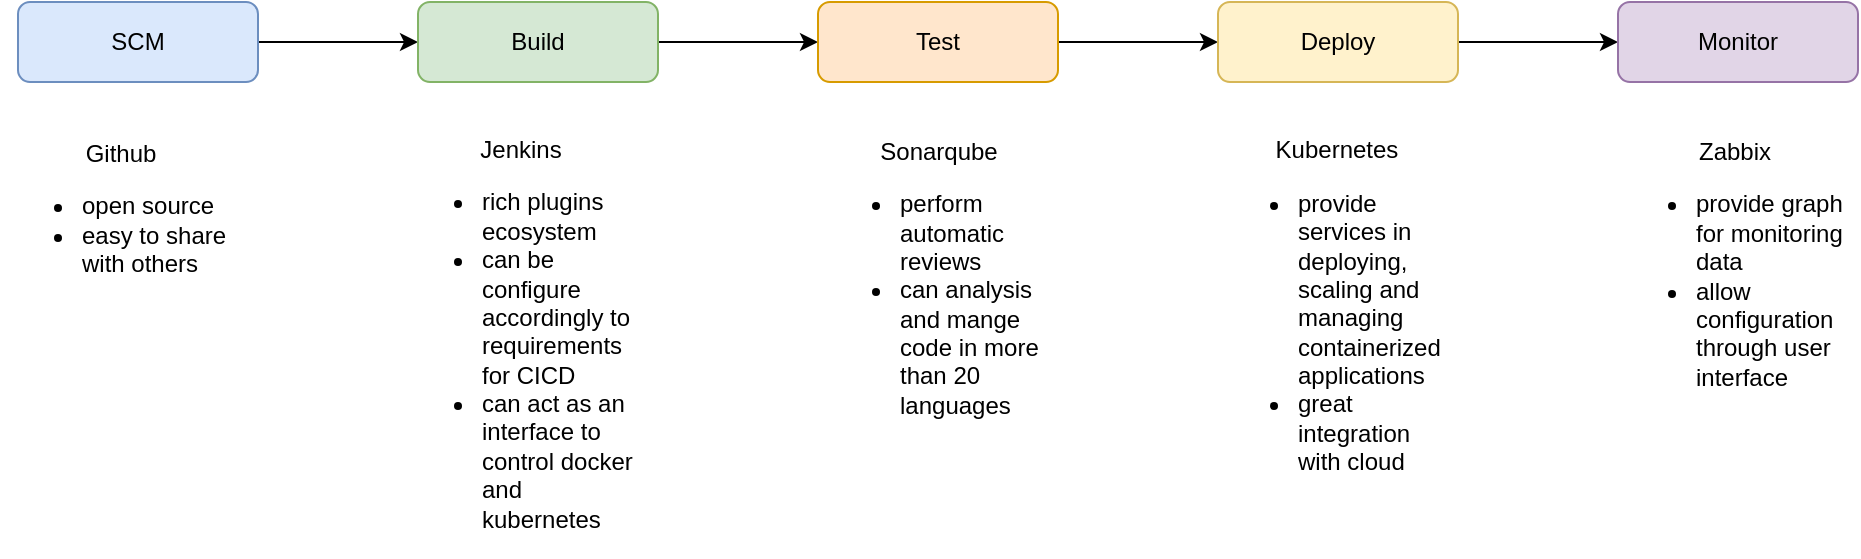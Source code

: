 <mxfile version="13.1.8" type="github"><diagram id="C5RBs43oDa-KdzZeNtuy" name="Page-1"><mxGraphModel dx="868" dy="450" grid="1" gridSize="10" guides="1" tooltips="1" connect="1" arrows="1" fold="1" page="1" pageScale="1" pageWidth="827" pageHeight="1169" math="0" shadow="0"><root><mxCell id="WIyWlLk6GJQsqaUBKTNV-0"/><mxCell id="WIyWlLk6GJQsqaUBKTNV-1" parent="WIyWlLk6GJQsqaUBKTNV-0"/><mxCell id="EoEsOYUv7roFC5pfYE2B-16" value="" style="edgeStyle=orthogonalEdgeStyle;rounded=0;orthogonalLoop=1;jettySize=auto;html=1;" edge="1" parent="WIyWlLk6GJQsqaUBKTNV-1" source="WIyWlLk6GJQsqaUBKTNV-3" target="EoEsOYUv7roFC5pfYE2B-15"><mxGeometry relative="1" as="geometry"/></mxCell><mxCell id="WIyWlLk6GJQsqaUBKTNV-3" value="SCM" style="rounded=1;whiteSpace=wrap;html=1;fontSize=12;glass=0;strokeWidth=1;shadow=0;fillColor=#dae8fc;strokeColor=#6c8ebf;" parent="WIyWlLk6GJQsqaUBKTNV-1" vertex="1"><mxGeometry x="29" y="130" width="120" height="40" as="geometry"/></mxCell><mxCell id="EoEsOYUv7roFC5pfYE2B-18" value="" style="edgeStyle=orthogonalEdgeStyle;rounded=0;orthogonalLoop=1;jettySize=auto;html=1;" edge="1" parent="WIyWlLk6GJQsqaUBKTNV-1" source="EoEsOYUv7roFC5pfYE2B-15" target="EoEsOYUv7roFC5pfYE2B-17"><mxGeometry relative="1" as="geometry"/></mxCell><mxCell id="EoEsOYUv7roFC5pfYE2B-15" value="Build" style="rounded=1;whiteSpace=wrap;html=1;fontSize=12;glass=0;strokeWidth=1;shadow=0;fillColor=#d5e8d4;strokeColor=#82b366;" vertex="1" parent="WIyWlLk6GJQsqaUBKTNV-1"><mxGeometry x="229" y="130" width="120" height="40" as="geometry"/></mxCell><mxCell id="EoEsOYUv7roFC5pfYE2B-20" value="" style="edgeStyle=orthogonalEdgeStyle;rounded=0;orthogonalLoop=1;jettySize=auto;html=1;" edge="1" parent="WIyWlLk6GJQsqaUBKTNV-1" source="EoEsOYUv7roFC5pfYE2B-17" target="EoEsOYUv7roFC5pfYE2B-19"><mxGeometry relative="1" as="geometry"/></mxCell><mxCell id="EoEsOYUv7roFC5pfYE2B-17" value="Test" style="rounded=1;whiteSpace=wrap;html=1;fontSize=12;glass=0;strokeWidth=1;shadow=0;fillColor=#ffe6cc;strokeColor=#d79b00;" vertex="1" parent="WIyWlLk6GJQsqaUBKTNV-1"><mxGeometry x="429" y="130" width="120" height="40" as="geometry"/></mxCell><mxCell id="EoEsOYUv7roFC5pfYE2B-28" value="" style="edgeStyle=orthogonalEdgeStyle;rounded=0;orthogonalLoop=1;jettySize=auto;html=1;" edge="1" parent="WIyWlLk6GJQsqaUBKTNV-1" source="EoEsOYUv7roFC5pfYE2B-19" target="EoEsOYUv7roFC5pfYE2B-27"><mxGeometry relative="1" as="geometry"/></mxCell><mxCell id="EoEsOYUv7roFC5pfYE2B-19" value="Deploy" style="rounded=1;whiteSpace=wrap;html=1;fontSize=12;glass=0;strokeWidth=1;shadow=0;fillColor=#fff2cc;strokeColor=#d6b656;" vertex="1" parent="WIyWlLk6GJQsqaUBKTNV-1"><mxGeometry x="629" y="130" width="120" height="40" as="geometry"/></mxCell><mxCell id="EoEsOYUv7roFC5pfYE2B-27" value="Monitor" style="rounded=1;whiteSpace=wrap;html=1;fontSize=12;glass=0;strokeWidth=1;shadow=0;fillColor=#e1d5e7;strokeColor=#9673a6;" vertex="1" parent="WIyWlLk6GJQsqaUBKTNV-1"><mxGeometry x="829" y="130" width="120" height="40" as="geometry"/></mxCell><mxCell id="EoEsOYUv7roFC5pfYE2B-29" value="Github&lt;br&gt;&lt;ul&gt;&lt;li style=&quot;text-align: left&quot;&gt;open source&lt;/li&gt;&lt;li style=&quot;text-align: left&quot;&gt;easy to share with others&lt;/li&gt;&lt;/ul&gt;" style="text;html=1;strokeColor=none;fillColor=none;align=center;verticalAlign=middle;whiteSpace=wrap;rounded=0;" vertex="1" parent="WIyWlLk6GJQsqaUBKTNV-1"><mxGeometry x="20" y="229" width="121" height="20" as="geometry"/></mxCell><mxCell id="EoEsOYUv7roFC5pfYE2B-31" value="Jenkins&lt;br&gt;&lt;ul&gt;&lt;li style=&quot;text-align: left&quot;&gt;rich plugins ecosystem&lt;/li&gt;&lt;li style=&quot;text-align: left&quot;&gt;can be configure accordingly to requirements for CICD&lt;/li&gt;&lt;li style=&quot;text-align: left&quot;&gt;can act as an interface to control docker and kubernetes&lt;/li&gt;&lt;/ul&gt;" style="text;html=1;strokeColor=none;fillColor=none;align=center;verticalAlign=middle;whiteSpace=wrap;rounded=0;" vertex="1" parent="WIyWlLk6GJQsqaUBKTNV-1"><mxGeometry x="220" y="292" width="121" height="20" as="geometry"/></mxCell><mxCell id="EoEsOYUv7roFC5pfYE2B-36" value="Sonarqube&lt;br&gt;&lt;ul&gt;&lt;li style=&quot;text-align: left&quot;&gt;perform automatic reviews&lt;/li&gt;&lt;li style=&quot;text-align: left&quot;&gt;can analysis and mange code in more than 20 languages&lt;/li&gt;&lt;/ul&gt;" style="text;html=1;strokeColor=none;fillColor=none;align=center;verticalAlign=middle;whiteSpace=wrap;rounded=0;" vertex="1" parent="WIyWlLk6GJQsqaUBKTNV-1"><mxGeometry x="429" y="264" width="121" height="20" as="geometry"/></mxCell><mxCell id="EoEsOYUv7roFC5pfYE2B-40" value="Kubernetes&lt;br&gt;&lt;ul&gt;&lt;li style=&quot;text-align: left&quot;&gt;provide services in deploying, scaling and managing containerized applications&lt;/li&gt;&lt;li style=&quot;text-align: left&quot;&gt;great integration with cloud&lt;/li&gt;&lt;/ul&gt;" style="text;html=1;strokeColor=none;fillColor=none;align=center;verticalAlign=middle;whiteSpace=wrap;rounded=0;" vertex="1" parent="WIyWlLk6GJQsqaUBKTNV-1"><mxGeometry x="628" y="278" width="121" height="20" as="geometry"/></mxCell><mxCell id="EoEsOYUv7roFC5pfYE2B-45" value="Zabbix&lt;br&gt;&lt;ul&gt;&lt;li style=&quot;text-align: left&quot;&gt;provide graph for monitoring data&lt;/li&gt;&lt;li style=&quot;text-align: left&quot;&gt;allow configuration through user interface&lt;/li&gt;&lt;/ul&gt;" style="text;html=1;strokeColor=none;fillColor=none;align=center;verticalAlign=middle;whiteSpace=wrap;rounded=0;" vertex="1" parent="WIyWlLk6GJQsqaUBKTNV-1"><mxGeometry x="827" y="257" width="121" height="20" as="geometry"/></mxCell></root></mxGraphModel></diagram></mxfile>